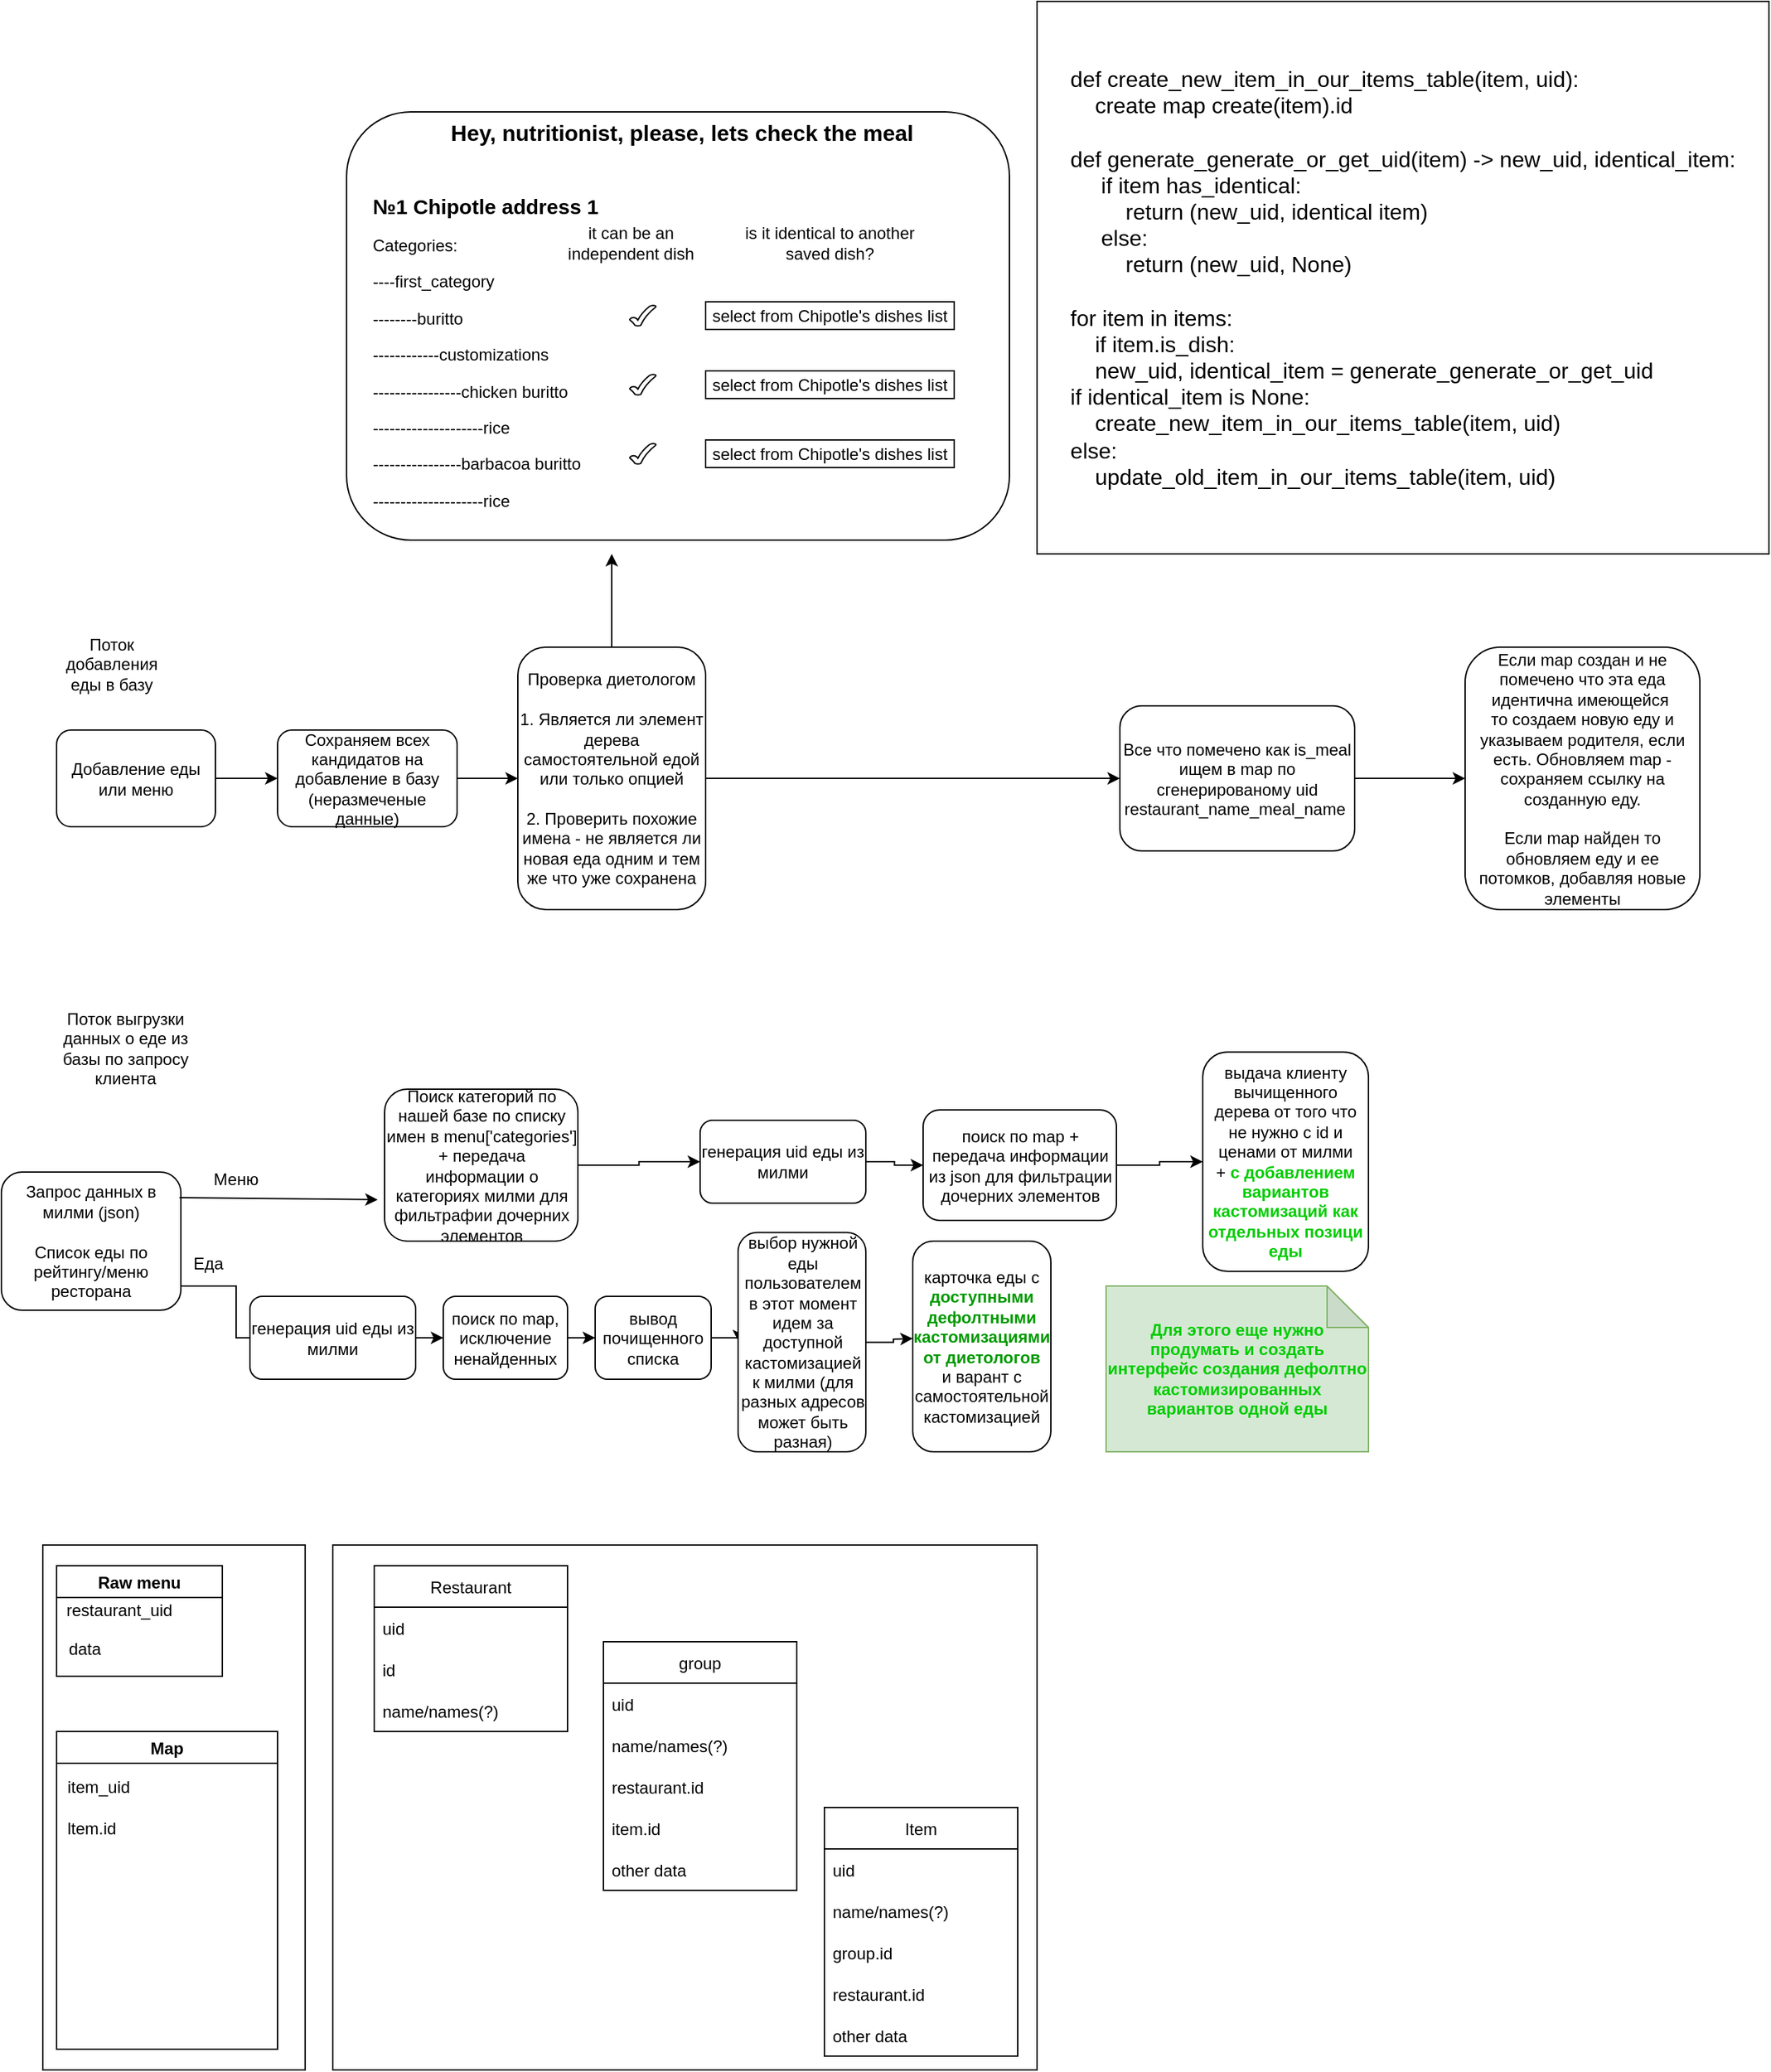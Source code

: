 <mxfile version="18.0.2" type="github">
  <diagram id="lErkqRbjp-bU6QlJ5qAt" name="Page-1">
    <mxGraphModel dx="868" dy="1570" grid="1" gridSize="10" guides="1" tooltips="1" connect="1" arrows="1" fold="1" page="1" pageScale="1" pageWidth="827" pageHeight="1169" math="0" shadow="0">
      <root>
        <mxCell id="0" />
        <mxCell id="1" parent="0" />
        <mxCell id="-zRJ9sDAfq6-GGD5WKrb-93" value="" style="rounded=0;whiteSpace=wrap;html=1;" parent="1" vertex="1">
          <mxGeometry x="240" y="707.5" width="510" height="380" as="geometry" />
        </mxCell>
        <mxCell id="-zRJ9sDAfq6-GGD5WKrb-92" value="" style="rounded=0;whiteSpace=wrap;html=1;" parent="1" vertex="1">
          <mxGeometry x="30" y="707.5" width="190" height="380" as="geometry" />
        </mxCell>
        <mxCell id="-zRJ9sDAfq6-GGD5WKrb-28" style="edgeStyle=orthogonalEdgeStyle;rounded=0;orthogonalLoop=1;jettySize=auto;html=1;" parent="1" source="-zRJ9sDAfq6-GGD5WKrb-26" target="-zRJ9sDAfq6-GGD5WKrb-27" edge="1">
          <mxGeometry relative="1" as="geometry" />
        </mxCell>
        <mxCell id="-zRJ9sDAfq6-GGD5WKrb-26" value="Добавление еды или меню" style="rounded=1;whiteSpace=wrap;html=1;" parent="1" vertex="1">
          <mxGeometry x="40" y="117.5" width="115" height="70" as="geometry" />
        </mxCell>
        <mxCell id="-zRJ9sDAfq6-GGD5WKrb-27" value="Сохраняем всех кандидатов на добавление в базу (неразмеченые данные)" style="rounded=1;whiteSpace=wrap;html=1;" parent="1" vertex="1">
          <mxGeometry x="200" y="117.5" width="130" height="70" as="geometry" />
        </mxCell>
        <mxCell id="-zRJ9sDAfq6-GGD5WKrb-32" style="edgeStyle=orthogonalEdgeStyle;rounded=0;orthogonalLoop=1;jettySize=auto;html=1;entryX=0;entryY=0.5;entryDx=0;entryDy=0;" parent="1" source="-zRJ9sDAfq6-GGD5WKrb-29" target="-zRJ9sDAfq6-GGD5WKrb-31" edge="1">
          <mxGeometry relative="1" as="geometry" />
        </mxCell>
        <mxCell id="Mgw09hnH64HDazZpTlf2-2" style="edgeStyle=orthogonalEdgeStyle;rounded=0;orthogonalLoop=1;jettySize=auto;html=1;" edge="1" parent="1" source="-zRJ9sDAfq6-GGD5WKrb-29">
          <mxGeometry relative="1" as="geometry">
            <mxPoint x="442" y="-10" as="targetPoint" />
          </mxGeometry>
        </mxCell>
        <mxCell id="-zRJ9sDAfq6-GGD5WKrb-29" value="Проверка диетологом&lt;br&gt;&lt;br&gt;1. Является ли элемент дерева самостоятельной едой или только опцией&lt;br&gt;&lt;br&gt;2. Проверить похожие имена - не является ли новая еда одним и тем же что уже сохранена" style="rounded=1;whiteSpace=wrap;html=1;" parent="1" vertex="1">
          <mxGeometry x="374" y="57.5" width="136" height="190" as="geometry" />
        </mxCell>
        <mxCell id="-zRJ9sDAfq6-GGD5WKrb-30" value="" style="endArrow=classic;html=1;rounded=0;exitX=1;exitY=0.5;exitDx=0;exitDy=0;" parent="1" source="-zRJ9sDAfq6-GGD5WKrb-27" target="-zRJ9sDAfq6-GGD5WKrb-29" edge="1">
          <mxGeometry width="50" height="50" relative="1" as="geometry">
            <mxPoint x="440" y="287.5" as="sourcePoint" />
            <mxPoint x="490" y="237.5" as="targetPoint" />
          </mxGeometry>
        </mxCell>
        <mxCell id="-zRJ9sDAfq6-GGD5WKrb-34" style="edgeStyle=orthogonalEdgeStyle;rounded=0;orthogonalLoop=1;jettySize=auto;html=1;entryX=0;entryY=0.5;entryDx=0;entryDy=0;" parent="1" source="-zRJ9sDAfq6-GGD5WKrb-31" target="-zRJ9sDAfq6-GGD5WKrb-33" edge="1">
          <mxGeometry relative="1" as="geometry" />
        </mxCell>
        <mxCell id="-zRJ9sDAfq6-GGD5WKrb-31" value="Все что помечено как is_meal ищем в map по сгенерированому uid restaurant_name_meal_name&amp;nbsp;&lt;br&gt;" style="rounded=1;whiteSpace=wrap;html=1;" parent="1" vertex="1">
          <mxGeometry x="810" y="100" width="170" height="105" as="geometry" />
        </mxCell>
        <mxCell id="-zRJ9sDAfq6-GGD5WKrb-33" value="Если map создан и не помечено что эта еда идентична имеющейся&amp;nbsp;&lt;br&gt;то создаем новую еду и указываем родителя, если есть. Обновляем map - сохраняем ссылку на созданную еду.&lt;br&gt;&lt;br&gt;Если map найден то обновляем еду и ее потомков, добавляя новые элементы" style="rounded=1;whiteSpace=wrap;html=1;" parent="1" vertex="1">
          <mxGeometry x="1060" y="57.5" width="170" height="190" as="geometry" />
        </mxCell>
        <mxCell id="-zRJ9sDAfq6-GGD5WKrb-35" value="Поток добавления еды в базу" style="text;html=1;strokeColor=none;fillColor=none;align=center;verticalAlign=middle;whiteSpace=wrap;rounded=0;" parent="1" vertex="1">
          <mxGeometry x="40" y="40" width="80" height="60" as="geometry" />
        </mxCell>
        <mxCell id="-zRJ9sDAfq6-GGD5WKrb-36" value="Поток выгрузки данных о еде из базы по запросу клиента" style="text;html=1;strokeColor=none;fillColor=none;align=center;verticalAlign=middle;whiteSpace=wrap;rounded=0;" parent="1" vertex="1">
          <mxGeometry x="40" y="317.5" width="100" height="60" as="geometry" />
        </mxCell>
        <mxCell id="Mgw09hnH64HDazZpTlf2-11" value="" style="edgeStyle=orthogonalEdgeStyle;rounded=0;orthogonalLoop=1;jettySize=auto;html=1;fontSize=12;" edge="1" parent="1" source="-zRJ9sDAfq6-GGD5WKrb-37">
          <mxGeometry relative="1" as="geometry">
            <mxPoint x="277.5" y="557.5" as="targetPoint" />
            <Array as="points">
              <mxPoint x="170" y="520" />
              <mxPoint x="170" y="558" />
            </Array>
          </mxGeometry>
        </mxCell>
        <mxCell id="-zRJ9sDAfq6-GGD5WKrb-37" value="Запрос данных в милми (json)&lt;br&gt;&lt;br&gt;Список еды по рейтингу/меню ресторана" style="rounded=1;whiteSpace=wrap;html=1;" parent="1" vertex="1">
          <mxGeometry y="437.5" width="130" height="100" as="geometry" />
        </mxCell>
        <mxCell id="-zRJ9sDAfq6-GGD5WKrb-40" style="edgeStyle=orthogonalEdgeStyle;rounded=0;orthogonalLoop=1;jettySize=auto;html=1;exitX=0.5;exitY=1;exitDx=0;exitDy=0;" parent="1" edge="1">
          <mxGeometry relative="1" as="geometry">
            <mxPoint x="712.5" y="357.5" as="sourcePoint" />
            <mxPoint x="712.5" y="357.5" as="targetPoint" />
          </mxGeometry>
        </mxCell>
        <mxCell id="-zRJ9sDAfq6-GGD5WKrb-42" value="" style="endArrow=classic;html=1;rounded=0;exitX=0.992;exitY=0.185;exitDx=0;exitDy=0;exitPerimeter=0;" parent="1" edge="1" source="-zRJ9sDAfq6-GGD5WKrb-37">
          <mxGeometry relative="1" as="geometry">
            <mxPoint x="172.5" y="457.5" as="sourcePoint" />
            <mxPoint x="272.5" y="457.5" as="targetPoint" />
          </mxGeometry>
        </mxCell>
        <mxCell id="-zRJ9sDAfq6-GGD5WKrb-45" value="Меню" style="text;html=1;strokeColor=none;fillColor=none;align=center;verticalAlign=middle;whiteSpace=wrap;rounded=0;" parent="1" vertex="1">
          <mxGeometry x="140" y="427.5" width="60" height="30" as="geometry" />
        </mxCell>
        <mxCell id="-zRJ9sDAfq6-GGD5WKrb-46" value="Еда" style="text;html=1;strokeColor=none;fillColor=none;align=center;verticalAlign=middle;whiteSpace=wrap;rounded=0;" parent="1" vertex="1">
          <mxGeometry x="130" y="487.5" width="40" height="32.5" as="geometry" />
        </mxCell>
        <mxCell id="-zRJ9sDAfq6-GGD5WKrb-54" value="" style="edgeStyle=orthogonalEdgeStyle;rounded=0;orthogonalLoop=1;jettySize=auto;html=1;" parent="1" source="-zRJ9sDAfq6-GGD5WKrb-48" target="-zRJ9sDAfq6-GGD5WKrb-53" edge="1">
          <mxGeometry relative="1" as="geometry" />
        </mxCell>
        <mxCell id="-zRJ9sDAfq6-GGD5WKrb-48" value="Поиск категорий по нашей базе по списку имен в menu[&#39;categories&#39;]&lt;br&gt;+ передача информации о категориях милми для фильтрафии дочерних элементов" style="rounded=1;whiteSpace=wrap;html=1;" parent="1" vertex="1">
          <mxGeometry x="277.5" y="377.5" width="140" height="110" as="geometry" />
        </mxCell>
        <mxCell id="-zRJ9sDAfq6-GGD5WKrb-56" style="edgeStyle=orthogonalEdgeStyle;rounded=0;orthogonalLoop=1;jettySize=auto;html=1;entryX=0;entryY=0.5;entryDx=0;entryDy=0;" parent="1" source="-zRJ9sDAfq6-GGD5WKrb-53" target="-zRJ9sDAfq6-GGD5WKrb-55" edge="1">
          <mxGeometry relative="1" as="geometry" />
        </mxCell>
        <mxCell id="-zRJ9sDAfq6-GGD5WKrb-53" value="генерация uid еды из милми" style="whiteSpace=wrap;html=1;rounded=1;" parent="1" vertex="1">
          <mxGeometry x="506" y="400" width="120" height="60" as="geometry" />
        </mxCell>
        <mxCell id="-zRJ9sDAfq6-GGD5WKrb-58" value="" style="edgeStyle=orthogonalEdgeStyle;rounded=0;orthogonalLoop=1;jettySize=auto;html=1;" parent="1" source="-zRJ9sDAfq6-GGD5WKrb-55" target="-zRJ9sDAfq6-GGD5WKrb-57" edge="1">
          <mxGeometry relative="1" as="geometry" />
        </mxCell>
        <mxCell id="-zRJ9sDAfq6-GGD5WKrb-55" value="поиск по map + передача информации из json для фильтрации дочерних элементов" style="whiteSpace=wrap;html=1;rounded=1;" parent="1" vertex="1">
          <mxGeometry x="667.5" y="392.5" width="140" height="80" as="geometry" />
        </mxCell>
        <mxCell id="-zRJ9sDAfq6-GGD5WKrb-57" value="выдача клиенту вычищенного дерева от того что не нужно с id и ценами от милми&lt;br&gt;+&lt;font color=&quot;#00cc00&quot;&gt; &lt;b&gt;с добавлением вариантов кастомизаций как отдельных позици еды&lt;/b&gt;&lt;/font&gt;" style="whiteSpace=wrap;html=1;rounded=1;" parent="1" vertex="1">
          <mxGeometry x="870" y="350.62" width="120" height="158.75" as="geometry" />
        </mxCell>
        <mxCell id="-zRJ9sDAfq6-GGD5WKrb-59" value="&lt;b&gt;&lt;font color=&quot;#00cc00&quot;&gt;Для этого еще нужно продумать и создать интерфейс создания дефолтно кастомизированных вариантов одной еды&lt;/font&gt;&lt;/b&gt;" style="shape=note;whiteSpace=wrap;html=1;backgroundOutline=1;darkOpacity=0.05;fillColor=#d5e8d4;strokeColor=#82b366;" parent="1" vertex="1">
          <mxGeometry x="800" y="520" width="190" height="120" as="geometry" />
        </mxCell>
        <mxCell id="-zRJ9sDAfq6-GGD5WKrb-63" value="Raw menu" style="swimlane;" parent="1" vertex="1">
          <mxGeometry x="40" y="722.5" width="120" height="80" as="geometry" />
        </mxCell>
        <mxCell id="-zRJ9sDAfq6-GGD5WKrb-64" value="restaurant_uid" style="text;html=1;align=center;verticalAlign=middle;resizable=0;points=[];autosize=1;strokeColor=none;fillColor=none;" parent="-zRJ9sDAfq6-GGD5WKrb-63" vertex="1">
          <mxGeometry y="22.5" width="90" height="20" as="geometry" />
        </mxCell>
        <mxCell id="-zRJ9sDAfq6-GGD5WKrb-65" value="data" style="text;html=1;align=center;verticalAlign=middle;resizable=0;points=[];autosize=1;strokeColor=none;fillColor=none;" parent="-zRJ9sDAfq6-GGD5WKrb-63" vertex="1">
          <mxGeometry y="50" width="40" height="20" as="geometry" />
        </mxCell>
        <mxCell id="-zRJ9sDAfq6-GGD5WKrb-75" value="Restaurant" style="swimlane;fontStyle=0;childLayout=stackLayout;horizontal=1;startSize=30;horizontalStack=0;resizeParent=1;resizeParentMax=0;resizeLast=0;collapsible=1;marginBottom=0;" parent="1" vertex="1">
          <mxGeometry x="270" y="722.5" width="140" height="120" as="geometry" />
        </mxCell>
        <mxCell id="-zRJ9sDAfq6-GGD5WKrb-76" value="uid" style="text;strokeColor=none;fillColor=none;align=left;verticalAlign=middle;spacingLeft=4;spacingRight=4;overflow=hidden;points=[[0,0.5],[1,0.5]];portConstraint=eastwest;rotatable=0;" parent="-zRJ9sDAfq6-GGD5WKrb-75" vertex="1">
          <mxGeometry y="30" width="140" height="30" as="geometry" />
        </mxCell>
        <mxCell id="-zRJ9sDAfq6-GGD5WKrb-94" value="id" style="text;strokeColor=none;fillColor=none;align=left;verticalAlign=middle;spacingLeft=4;spacingRight=4;overflow=hidden;points=[[0,0.5],[1,0.5]];portConstraint=eastwest;rotatable=0;" parent="-zRJ9sDAfq6-GGD5WKrb-75" vertex="1">
          <mxGeometry y="60" width="140" height="30" as="geometry" />
        </mxCell>
        <mxCell id="-zRJ9sDAfq6-GGD5WKrb-77" value="name/names(?)" style="text;strokeColor=none;fillColor=none;align=left;verticalAlign=middle;spacingLeft=4;spacingRight=4;overflow=hidden;points=[[0,0.5],[1,0.5]];portConstraint=eastwest;rotatable=0;" parent="-zRJ9sDAfq6-GGD5WKrb-75" vertex="1">
          <mxGeometry y="90" width="140" height="30" as="geometry" />
        </mxCell>
        <mxCell id="-zRJ9sDAfq6-GGD5WKrb-79" value="Item" style="swimlane;fontStyle=0;childLayout=stackLayout;horizontal=1;startSize=30;horizontalStack=0;resizeParent=1;resizeParentMax=0;resizeLast=0;collapsible=1;marginBottom=0;" parent="1" vertex="1">
          <mxGeometry x="596" y="897.5" width="140" height="180" as="geometry" />
        </mxCell>
        <mxCell id="-zRJ9sDAfq6-GGD5WKrb-80" value="uid" style="text;strokeColor=none;fillColor=none;align=left;verticalAlign=middle;spacingLeft=4;spacingRight=4;overflow=hidden;points=[[0,0.5],[1,0.5]];portConstraint=eastwest;rotatable=0;" parent="-zRJ9sDAfq6-GGD5WKrb-79" vertex="1">
          <mxGeometry y="30" width="140" height="30" as="geometry" />
        </mxCell>
        <mxCell id="-zRJ9sDAfq6-GGD5WKrb-81" value="name/names(?)" style="text;strokeColor=none;fillColor=none;align=left;verticalAlign=middle;spacingLeft=4;spacingRight=4;overflow=hidden;points=[[0,0.5],[1,0.5]];portConstraint=eastwest;rotatable=0;" parent="-zRJ9sDAfq6-GGD5WKrb-79" vertex="1">
          <mxGeometry y="60" width="140" height="30" as="geometry" />
        </mxCell>
        <mxCell id="-zRJ9sDAfq6-GGD5WKrb-89" value="group.id" style="text;strokeColor=none;fillColor=none;align=left;verticalAlign=middle;spacingLeft=4;spacingRight=4;overflow=hidden;points=[[0,0.5],[1,0.5]];portConstraint=eastwest;rotatable=0;" parent="-zRJ9sDAfq6-GGD5WKrb-79" vertex="1">
          <mxGeometry y="90" width="140" height="30" as="geometry" />
        </mxCell>
        <mxCell id="-zRJ9sDAfq6-GGD5WKrb-82" value="restaurant.id" style="text;strokeColor=none;fillColor=none;align=left;verticalAlign=middle;spacingLeft=4;spacingRight=4;overflow=hidden;points=[[0,0.5],[1,0.5]];portConstraint=eastwest;rotatable=0;" parent="-zRJ9sDAfq6-GGD5WKrb-79" vertex="1">
          <mxGeometry y="120" width="140" height="30" as="geometry" />
        </mxCell>
        <mxCell id="-zRJ9sDAfq6-GGD5WKrb-91" value="other data" style="text;strokeColor=none;fillColor=none;align=left;verticalAlign=middle;spacingLeft=4;spacingRight=4;overflow=hidden;points=[[0,0.5],[1,0.5]];portConstraint=eastwest;rotatable=0;" parent="-zRJ9sDAfq6-GGD5WKrb-79" vertex="1">
          <mxGeometry y="150" width="140" height="30" as="geometry" />
        </mxCell>
        <mxCell id="-zRJ9sDAfq6-GGD5WKrb-83" value="group" style="swimlane;fontStyle=0;childLayout=stackLayout;horizontal=1;startSize=30;horizontalStack=0;resizeParent=1;resizeParentMax=0;resizeLast=0;collapsible=1;marginBottom=0;" parent="1" vertex="1">
          <mxGeometry x="436" y="777.5" width="140" height="180" as="geometry" />
        </mxCell>
        <mxCell id="-zRJ9sDAfq6-GGD5WKrb-84" value="uid" style="text;strokeColor=none;fillColor=none;align=left;verticalAlign=middle;spacingLeft=4;spacingRight=4;overflow=hidden;points=[[0,0.5],[1,0.5]];portConstraint=eastwest;rotatable=0;" parent="-zRJ9sDAfq6-GGD5WKrb-83" vertex="1">
          <mxGeometry y="30" width="140" height="30" as="geometry" />
        </mxCell>
        <mxCell id="-zRJ9sDAfq6-GGD5WKrb-85" value="name/names(?)" style="text;strokeColor=none;fillColor=none;align=left;verticalAlign=middle;spacingLeft=4;spacingRight=4;overflow=hidden;points=[[0,0.5],[1,0.5]];portConstraint=eastwest;rotatable=0;" parent="-zRJ9sDAfq6-GGD5WKrb-83" vertex="1">
          <mxGeometry y="60" width="140" height="30" as="geometry" />
        </mxCell>
        <mxCell id="-zRJ9sDAfq6-GGD5WKrb-86" value="restaurant.id" style="text;strokeColor=none;fillColor=none;align=left;verticalAlign=middle;spacingLeft=4;spacingRight=4;overflow=hidden;points=[[0,0.5],[1,0.5]];portConstraint=eastwest;rotatable=0;" parent="-zRJ9sDAfq6-GGD5WKrb-83" vertex="1">
          <mxGeometry y="90" width="140" height="30" as="geometry" />
        </mxCell>
        <mxCell id="-zRJ9sDAfq6-GGD5WKrb-90" value="item.id" style="text;strokeColor=none;fillColor=none;align=left;verticalAlign=middle;spacingLeft=4;spacingRight=4;overflow=hidden;points=[[0,0.5],[1,0.5]];portConstraint=eastwest;rotatable=0;" parent="-zRJ9sDAfq6-GGD5WKrb-83" vertex="1">
          <mxGeometry y="120" width="140" height="30" as="geometry" />
        </mxCell>
        <mxCell id="-zRJ9sDAfq6-GGD5WKrb-88" value="other data" style="text;strokeColor=none;fillColor=none;align=left;verticalAlign=middle;spacingLeft=4;spacingRight=4;overflow=hidden;points=[[0,0.5],[1,0.5]];portConstraint=eastwest;rotatable=0;" parent="-zRJ9sDAfq6-GGD5WKrb-83" vertex="1">
          <mxGeometry y="150" width="140" height="30" as="geometry" />
        </mxCell>
        <mxCell id="-zRJ9sDAfq6-GGD5WKrb-62" value="Map" style="swimlane;" parent="1" vertex="1">
          <mxGeometry x="40" y="842.5" width="160" height="230" as="geometry" />
        </mxCell>
        <mxCell id="-zRJ9sDAfq6-GGD5WKrb-66" value="item_uid" style="text;html=1;align=center;verticalAlign=middle;resizable=0;points=[];autosize=1;strokeColor=none;fillColor=none;" parent="-zRJ9sDAfq6-GGD5WKrb-62" vertex="1">
          <mxGeometry y="30" width="60" height="20" as="geometry" />
        </mxCell>
        <mxCell id="-zRJ9sDAfq6-GGD5WKrb-69" value="ltem.id" style="text;html=1;align=center;verticalAlign=middle;resizable=0;points=[];autosize=1;strokeColor=none;fillColor=none;" parent="-zRJ9sDAfq6-GGD5WKrb-62" vertex="1">
          <mxGeometry y="60" width="50" height="20" as="geometry" />
        </mxCell>
        <mxCell id="Mgw09hnH64HDazZpTlf2-3" value="" style="rounded=1;whiteSpace=wrap;html=1;" vertex="1" parent="1">
          <mxGeometry x="250" y="-330" width="480" height="310" as="geometry" />
        </mxCell>
        <mxCell id="Mgw09hnH64HDazZpTlf2-4" value="&lt;font style=&quot;font-size: 16px;&quot;&gt;&lt;b style=&quot;font-size: 16px;&quot;&gt;Hey, nutritionist, please, lets check the meal&lt;/b&gt;&lt;/font&gt;" style="text;html=1;strokeColor=none;fillColor=none;align=center;verticalAlign=middle;whiteSpace=wrap;rounded=0;fontSize=16;" vertex="1" parent="1">
          <mxGeometry x="317.5" y="-330" width="350" height="30" as="geometry" />
        </mxCell>
        <mxCell id="Mgw09hnH64HDazZpTlf2-5" value="&lt;h1 style=&quot;font-size: 15px;&quot;&gt;&lt;font style=&quot;font-size: 15px;&quot;&gt;№1 Chipotle address 1&lt;/font&gt;&lt;/h1&gt;&lt;p style=&quot;&quot;&gt;Categories:&lt;/p&gt;&lt;p style=&quot;&quot;&gt;----first_category&lt;/p&gt;&lt;p style=&quot;&quot;&gt;--------buritto&lt;/p&gt;&lt;p style=&quot;&quot;&gt;------------customizations&lt;/p&gt;&lt;p style=&quot;&quot;&gt;----------------chicken buritto&lt;/p&gt;&lt;p style=&quot;&quot;&gt;--------------------rice&lt;/p&gt;&lt;p style=&quot;&quot;&gt;----------------barbacoa buritto&lt;/p&gt;&lt;p style=&quot;&quot;&gt;--------------------rice&lt;/p&gt;" style="text;html=1;strokeColor=none;fillColor=none;spacing=5;spacingTop=-20;whiteSpace=wrap;overflow=hidden;rounded=0;" vertex="1" parent="1">
          <mxGeometry x="264" y="-270" width="310" height="250" as="geometry" />
        </mxCell>
        <mxCell id="Mgw09hnH64HDazZpTlf2-6" value="it can be an independent dish" style="text;html=1;strokeColor=none;fillColor=none;align=center;verticalAlign=middle;whiteSpace=wrap;rounded=0;fontSize=12;" vertex="1" parent="1">
          <mxGeometry x="406" y="-250" width="100" height="30" as="geometry" />
        </mxCell>
        <mxCell id="Mgw09hnH64HDazZpTlf2-7" value="" style="verticalLabelPosition=bottom;verticalAlign=top;html=1;shape=mxgraph.basic.tick;fontSize=12;" vertex="1" parent="1">
          <mxGeometry x="455" y="-140" width="19" height="15" as="geometry" />
        </mxCell>
        <mxCell id="Mgw09hnH64HDazZpTlf2-8" value="" style="verticalLabelPosition=bottom;verticalAlign=top;html=1;shape=mxgraph.basic.tick;fontSize=12;" vertex="1" parent="1">
          <mxGeometry x="455" y="-190" width="19" height="15" as="geometry" />
        </mxCell>
        <mxCell id="Mgw09hnH64HDazZpTlf2-9" value="" style="verticalLabelPosition=bottom;verticalAlign=top;html=1;shape=mxgraph.basic.tick;fontSize=12;" vertex="1" parent="1">
          <mxGeometry x="455" y="-90" width="19" height="15" as="geometry" />
        </mxCell>
        <mxCell id="Mgw09hnH64HDazZpTlf2-19" value="" style="edgeStyle=orthogonalEdgeStyle;rounded=0;orthogonalLoop=1;jettySize=auto;html=1;fontSize=12;" edge="1" parent="1" source="Mgw09hnH64HDazZpTlf2-17" target="Mgw09hnH64HDazZpTlf2-18">
          <mxGeometry relative="1" as="geometry" />
        </mxCell>
        <mxCell id="Mgw09hnH64HDazZpTlf2-17" value="генерация uid еды из милми" style="whiteSpace=wrap;html=1;rounded=1;" vertex="1" parent="1">
          <mxGeometry x="180" y="527.5" width="120" height="60" as="geometry" />
        </mxCell>
        <mxCell id="Mgw09hnH64HDazZpTlf2-23" value="" style="edgeStyle=orthogonalEdgeStyle;rounded=0;orthogonalLoop=1;jettySize=auto;html=1;fontSize=12;" edge="1" parent="1" source="Mgw09hnH64HDazZpTlf2-18" target="Mgw09hnH64HDazZpTlf2-22">
          <mxGeometry relative="1" as="geometry" />
        </mxCell>
        <mxCell id="Mgw09hnH64HDazZpTlf2-18" value="поиск по map, исключение ненайденных" style="whiteSpace=wrap;html=1;rounded=1;" vertex="1" parent="1">
          <mxGeometry x="320" y="527.5" width="90" height="60" as="geometry" />
        </mxCell>
        <mxCell id="Mgw09hnH64HDazZpTlf2-26" style="edgeStyle=orthogonalEdgeStyle;rounded=0;orthogonalLoop=1;jettySize=auto;html=1;fontSize=12;" edge="1" parent="1" source="Mgw09hnH64HDazZpTlf2-22" target="Mgw09hnH64HDazZpTlf2-24">
          <mxGeometry relative="1" as="geometry" />
        </mxCell>
        <mxCell id="Mgw09hnH64HDazZpTlf2-22" value="вывод почищенного списка" style="whiteSpace=wrap;html=1;rounded=1;" vertex="1" parent="1">
          <mxGeometry x="430" y="527.5" width="84" height="60" as="geometry" />
        </mxCell>
        <mxCell id="Mgw09hnH64HDazZpTlf2-27" style="edgeStyle=orthogonalEdgeStyle;rounded=0;orthogonalLoop=1;jettySize=auto;html=1;fontSize=12;" edge="1" parent="1" source="Mgw09hnH64HDazZpTlf2-24">
          <mxGeometry relative="1" as="geometry">
            <mxPoint x="660" y="558" as="targetPoint" />
          </mxGeometry>
        </mxCell>
        <mxCell id="Mgw09hnH64HDazZpTlf2-24" value="выбор нужной еды пользователем&lt;br&gt;в этот момент идем за&lt;br&gt;доступной кастомизацией к милми (для разных адресов может быть разная)" style="whiteSpace=wrap;html=1;rounded=1;" vertex="1" parent="1">
          <mxGeometry x="533.5" y="481.25" width="92.5" height="158.75" as="geometry" />
        </mxCell>
        <mxCell id="Mgw09hnH64HDazZpTlf2-28" value="карточка еды с &lt;b&gt;&lt;font color=&quot;#009900&quot;&gt;доступными дефолтными кастомизациями от диетологов&lt;/font&gt;&lt;/b&gt;&lt;br&gt;и варант с самостоятельной кастомизацией" style="whiteSpace=wrap;html=1;rounded=1;" vertex="1" parent="1">
          <mxGeometry x="660" y="487.5" width="100" height="152.5" as="geometry" />
        </mxCell>
        <mxCell id="Mgw09hnH64HDazZpTlf2-32" value="is it identical to another saved dish?" style="text;html=1;strokeColor=none;fillColor=none;align=center;verticalAlign=middle;whiteSpace=wrap;rounded=0;fontSize=12;" vertex="1" parent="1">
          <mxGeometry x="530" y="-250" width="140" height="30" as="geometry" />
        </mxCell>
        <mxCell id="Mgw09hnH64HDazZpTlf2-34" value="select from Chipotle&#39;s dishes list" style="rounded=0;whiteSpace=wrap;html=1;fontSize=12;" vertex="1" parent="1">
          <mxGeometry x="510" y="-192.5" width="180" height="20" as="geometry" />
        </mxCell>
        <mxCell id="Mgw09hnH64HDazZpTlf2-37" value="select from Chipotle&#39;s dishes list" style="rounded=0;whiteSpace=wrap;html=1;fontSize=12;" vertex="1" parent="1">
          <mxGeometry x="510" y="-142.5" width="180" height="20" as="geometry" />
        </mxCell>
        <mxCell id="Mgw09hnH64HDazZpTlf2-38" value="select from Chipotle&#39;s dishes list" style="rounded=0;whiteSpace=wrap;html=1;fontSize=12;" vertex="1" parent="1">
          <mxGeometry x="510" y="-92.5" width="180" height="20" as="geometry" />
        </mxCell>
        <mxCell id="Mgw09hnH64HDazZpTlf2-39" value="&lt;div style=&quot;text-align: left;&quot;&gt;def create_new_item_in_our_items_table(item, uid):&lt;span style=&quot;background-color: initial;&quot;&gt;&lt;br&gt;&lt;/span&gt;&lt;/div&gt;&lt;div style=&quot;text-align: left;&quot;&gt;&amp;nbsp; &amp;nbsp; create map create(item).id&lt;/div&gt;&lt;div style=&quot;text-align: left;&quot;&gt;&lt;br&gt;&lt;/div&gt;&lt;div style=&quot;text-align: left;&quot;&gt;&lt;span style=&quot;background-color: initial;&quot;&gt;def&amp;nbsp;&lt;/span&gt;generate_generate_or_get_uid(item) -&amp;gt; new_uid, identical_item:&lt;/div&gt;&lt;div style=&quot;text-align: left;&quot;&gt;&lt;span style=&quot;background-color: initial;&quot;&gt;&amp;nbsp; &amp;nbsp; &amp;nbsp;if item has_identical:&lt;/span&gt;&lt;/div&gt;&lt;div style=&quot;text-align: left;&quot;&gt;&lt;span style=&quot;background-color: initial;&quot;&gt;&amp;nbsp; &amp;nbsp; &amp;nbsp; &amp;nbsp; &amp;nbsp;return (new_uid, identical item)&lt;/span&gt;&lt;/div&gt;&lt;div style=&quot;text-align: left;&quot;&gt;&lt;span style=&quot;background-color: initial;&quot;&gt;&amp;nbsp; &amp;nbsp; &amp;nbsp;else:&lt;/span&gt;&lt;/div&gt;&lt;div style=&quot;text-align: left;&quot;&gt;&lt;span style=&quot;background-color: initial;&quot;&gt;&amp;nbsp; &amp;nbsp; &amp;nbsp; &amp;nbsp; &amp;nbsp;return (new_uid, None)&lt;/span&gt;&lt;/div&gt;&lt;div style=&quot;text-align: left;&quot;&gt;&lt;span style=&quot;background-color: initial;&quot;&gt;&amp;nbsp; &amp;nbsp; &amp;nbsp;&amp;nbsp;&lt;br&gt;for item in items:&lt;/span&gt;&lt;/div&gt;&lt;div style=&quot;text-align: left;&quot;&gt;&lt;span style=&quot;background-color: initial;&quot;&gt;&amp;nbsp; &amp;nbsp; if item.is_dish:&lt;/span&gt;&lt;/div&gt;&lt;div style=&quot;text-align: left;&quot;&gt;&lt;span style=&quot;background-color: initial;&quot;&gt;&amp;nbsp; &amp;nbsp;&amp;nbsp;&lt;span style=&quot;&quot;&gt;new_uid, identical_item =&amp;nbsp;&lt;/span&gt;generate_generate_or_get_uid&lt;br&gt;if identical_item is None:&lt;br&gt;&amp;nbsp; &amp;nbsp; create_new_item_in_our_items_table(item, uid)&lt;/span&gt;&lt;/div&gt;&lt;div style=&quot;text-align: left;&quot;&gt;&lt;span style=&quot;background-color: initial;&quot;&gt;else:&lt;/span&gt;&lt;/div&gt;&lt;div style=&quot;text-align: left;&quot;&gt;&lt;span style=&quot;background-color: initial;&quot;&gt;&amp;nbsp; &amp;nbsp; update_old_item_in_our_items_table(item, uid)&lt;/span&gt;&lt;/div&gt;" style="rounded=0;whiteSpace=wrap;html=1;fontSize=16;" vertex="1" parent="1">
          <mxGeometry x="750" y="-410" width="530" height="400" as="geometry" />
        </mxCell>
      </root>
    </mxGraphModel>
  </diagram>
</mxfile>
